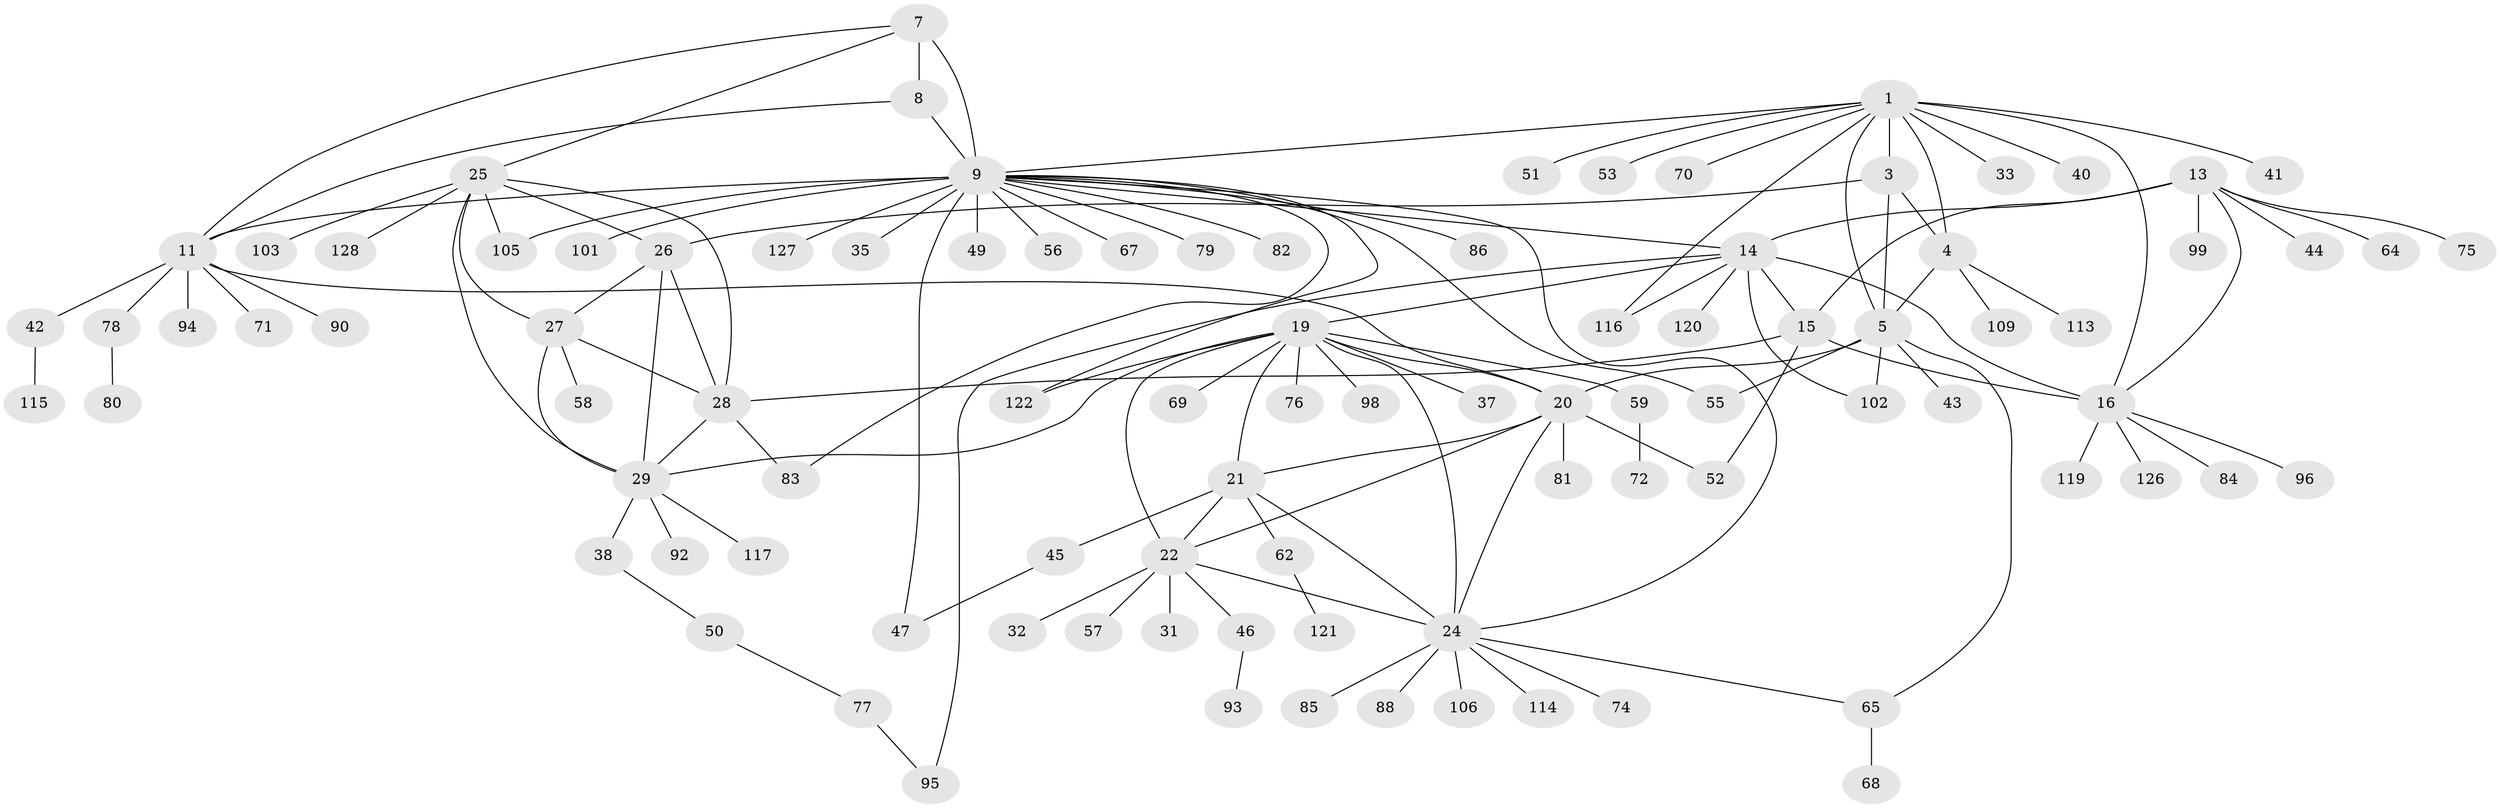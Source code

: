 // Generated by graph-tools (version 1.1) at 2025/52/02/27/25 19:52:19]
// undirected, 95 vertices, 132 edges
graph export_dot {
graph [start="1"]
  node [color=gray90,style=filled];
  1 [super="+2"];
  3 [super="+6"];
  4 [super="+34"];
  5 [super="+66"];
  7 [super="+12"];
  8 [super="+39"];
  9 [super="+10"];
  11 [super="+104"];
  13 [super="+108"];
  14 [super="+18"];
  15 [super="+17"];
  16 [super="+107"];
  19 [super="+23"];
  20 [super="+63"];
  21 [super="+97"];
  22 [super="+48"];
  24 [super="+100"];
  25 [super="+30"];
  26;
  27 [super="+36"];
  28 [super="+54"];
  29 [super="+110"];
  31;
  32;
  33;
  35 [super="+61"];
  37;
  38 [super="+60"];
  40;
  41;
  42;
  43;
  44;
  45;
  46;
  47;
  49 [super="+73"];
  50;
  51 [super="+91"];
  52;
  53;
  55 [super="+125"];
  56;
  57;
  58;
  59 [super="+89"];
  62;
  64;
  65;
  67;
  68 [super="+87"];
  69;
  70;
  71;
  72 [super="+118"];
  74;
  75;
  76;
  77;
  78 [super="+111"];
  79;
  80;
  81;
  82;
  83;
  84;
  85;
  86;
  88;
  90;
  92;
  93;
  94 [super="+112"];
  95;
  96;
  98;
  99;
  101;
  102;
  103 [super="+123"];
  105;
  106;
  109;
  113;
  114;
  115;
  116;
  117;
  119;
  120;
  121;
  122 [super="+124"];
  126;
  127;
  128;
  1 -- 3 [weight=4];
  1 -- 4 [weight=2];
  1 -- 5 [weight=2];
  1 -- 16;
  1 -- 9;
  1 -- 33;
  1 -- 70;
  1 -- 40;
  1 -- 41;
  1 -- 51;
  1 -- 116;
  1 -- 53;
  3 -- 4 [weight=2];
  3 -- 5 [weight=2];
  3 -- 26;
  4 -- 5;
  4 -- 109;
  4 -- 113;
  5 -- 20;
  5 -- 43;
  5 -- 55;
  5 -- 65;
  5 -- 102;
  7 -- 8 [weight=2];
  7 -- 9 [weight=4];
  7 -- 11 [weight=2];
  7 -- 25;
  8 -- 9 [weight=2];
  8 -- 11;
  9 -- 11 [weight=2];
  9 -- 35;
  9 -- 55;
  9 -- 79;
  9 -- 82;
  9 -- 86;
  9 -- 67;
  9 -- 14;
  9 -- 83;
  9 -- 24;
  9 -- 101;
  9 -- 105;
  9 -- 47;
  9 -- 49;
  9 -- 56;
  9 -- 122;
  9 -- 127;
  11 -- 42;
  11 -- 71;
  11 -- 78;
  11 -- 90;
  11 -- 94;
  11 -- 20;
  13 -- 14 [weight=2];
  13 -- 15 [weight=2];
  13 -- 16;
  13 -- 44;
  13 -- 64;
  13 -- 75;
  13 -- 99;
  14 -- 15 [weight=4];
  14 -- 16 [weight=2];
  14 -- 95;
  14 -- 102;
  14 -- 116;
  14 -- 120;
  14 -- 19;
  15 -- 16 [weight=2];
  15 -- 28;
  15 -- 52;
  16 -- 84;
  16 -- 96;
  16 -- 119;
  16 -- 126;
  19 -- 20 [weight=2];
  19 -- 21 [weight=2];
  19 -- 22 [weight=2];
  19 -- 24 [weight=2];
  19 -- 37;
  19 -- 69;
  19 -- 98;
  19 -- 76;
  19 -- 122;
  19 -- 59;
  19 -- 29;
  20 -- 21;
  20 -- 22;
  20 -- 24;
  20 -- 52;
  20 -- 81;
  21 -- 22;
  21 -- 24;
  21 -- 45;
  21 -- 62;
  22 -- 24;
  22 -- 31;
  22 -- 32;
  22 -- 46;
  22 -- 57;
  24 -- 65;
  24 -- 74;
  24 -- 85;
  24 -- 88;
  24 -- 106;
  24 -- 114;
  25 -- 26 [weight=2];
  25 -- 27 [weight=2];
  25 -- 28 [weight=2];
  25 -- 29 [weight=2];
  25 -- 103;
  25 -- 105;
  25 -- 128;
  26 -- 27;
  26 -- 28;
  26 -- 29;
  27 -- 28;
  27 -- 29;
  27 -- 58;
  28 -- 29;
  28 -- 83;
  29 -- 38;
  29 -- 92;
  29 -- 117;
  38 -- 50;
  42 -- 115;
  45 -- 47;
  46 -- 93;
  50 -- 77;
  59 -- 72;
  62 -- 121;
  65 -- 68;
  77 -- 95;
  78 -- 80;
}
